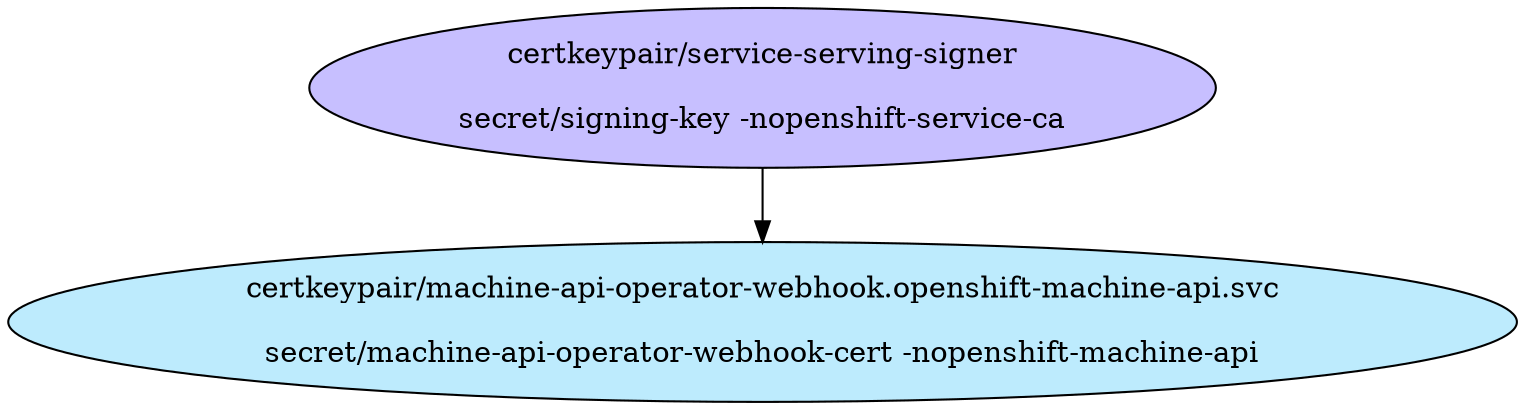 digraph "Local Certificate" {
  // Node definitions.
  1 [
    label="certkeypair/service-serving-signer\n\nsecret/signing-key -nopenshift-service-ca\n"
    style=filled
    fillcolor="#c7bfff"
  ];
  34 [
    label="certkeypair/machine-api-operator-webhook.openshift-machine-api.svc\n\nsecret/machine-api-operator-webhook-cert -nopenshift-machine-api\n"
    style=filled
    fillcolor="#bdebfd"
  ];

  // Edge definitions.
  1 -> 34;
}